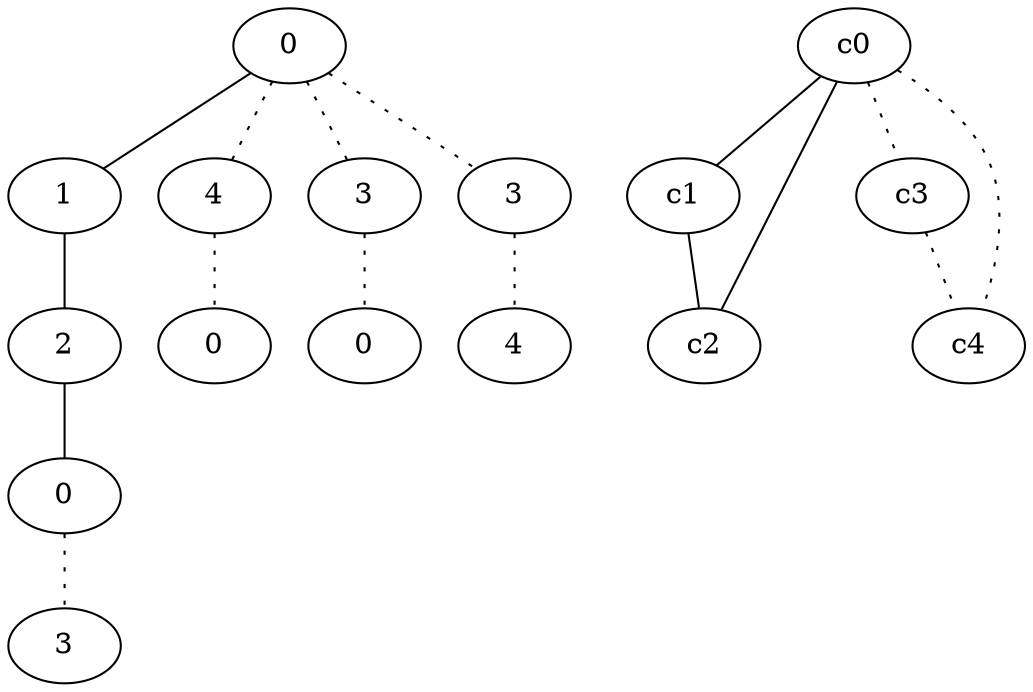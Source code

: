 graph {
a0[label=0];
a1[label=1];
a2[label=2];
a3[label=0];
a4[label=3];
a5[label=4];
a6[label=0];
a7[label=3];
a8[label=0];
a9[label=3];
a10[label=4];
a0 -- a1;
a0 -- a5 [style=dotted];
a0 -- a7 [style=dotted];
a0 -- a9 [style=dotted];
a1 -- a2;
a2 -- a3;
a3 -- a4 [style=dotted];
a5 -- a6 [style=dotted];
a7 -- a8 [style=dotted];
a9 -- a10 [style=dotted];
c0 -- c1;
c0 -- c2;
c0 -- c3 [style=dotted];
c0 -- c4 [style=dotted];
c1 -- c2;
c3 -- c4 [style=dotted];
}
